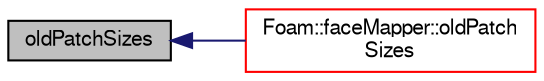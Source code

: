 digraph "oldPatchSizes"
{
  bgcolor="transparent";
  edge [fontname="FreeSans",fontsize="10",labelfontname="FreeSans",labelfontsize="10"];
  node [fontname="FreeSans",fontsize="10",shape=record];
  rankdir="LR";
  Node12755 [label="oldPatchSizes",height=0.2,width=0.4,color="black", fillcolor="grey75", style="filled", fontcolor="black"];
  Node12755 -> Node12756 [dir="back",color="midnightblue",fontsize="10",style="solid",fontname="FreeSans"];
  Node12756 [label="Foam::faceMapper::oldPatch\lSizes",height=0.2,width=0.4,color="red",URL="$a27350.html#a5c925e68922cee41e10ef14b4edd944c",tooltip="Return old patch sizes. "];
}
